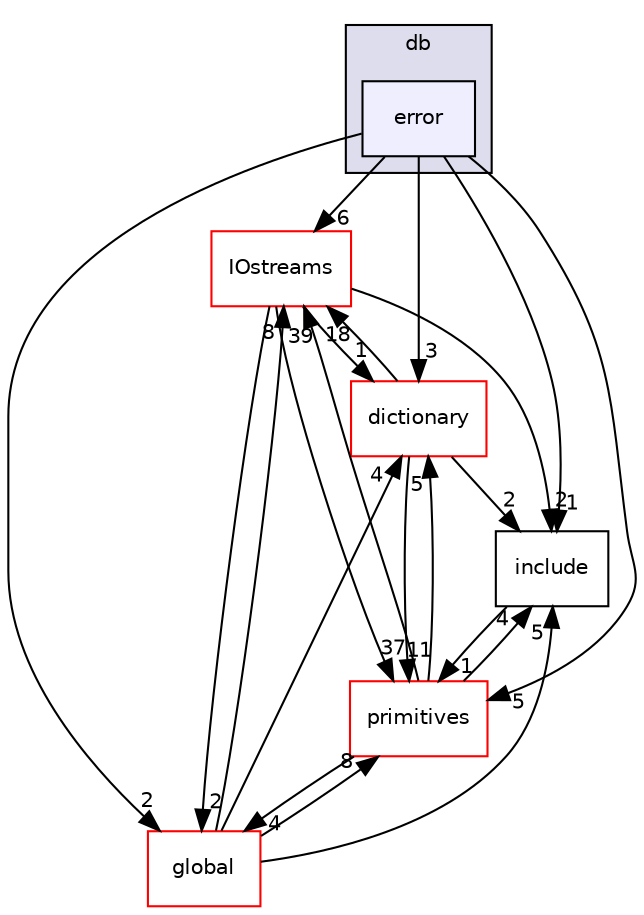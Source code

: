 digraph "src/OpenFOAM/db/error" {
  bgcolor=transparent;
  compound=true
  node [ fontsize="10", fontname="Helvetica"];
  edge [ labelfontsize="10", labelfontname="Helvetica"];
  subgraph clusterdir_63c634f7a7cfd679ac26c67fb30fc32f {
    graph [ bgcolor="#ddddee", pencolor="black", label="db" fontname="Helvetica", fontsize="10", URL="dir_63c634f7a7cfd679ac26c67fb30fc32f.html"]
  dir_5b778b533e0642b15b61ea7e4b236f8c [shape=box, label="error", style="filled", fillcolor="#eeeeff", pencolor="black", URL="dir_5b778b533e0642b15b61ea7e4b236f8c.html"];
  }
  dir_466e4f5b4cc1582939ab4ceba36098d8 [shape=box label="IOstreams" color="red" URL="dir_466e4f5b4cc1582939ab4ceba36098d8.html"];
  dir_43e4f3d5f4ba74ef6e29186317ac2bae [shape=box label="dictionary" color="red" URL="dir_43e4f3d5f4ba74ef6e29186317ac2bae.html"];
  dir_8583492183f4d27c76555f8f333dd07b [shape=box label="global" color="red" URL="dir_8583492183f4d27c76555f8f333dd07b.html"];
  dir_3e50f45338116b169052b428016851aa [shape=box label="primitives" color="red" URL="dir_3e50f45338116b169052b428016851aa.html"];
  dir_e954e9f5966bc1c681a414ec8bd0ee15 [shape=box label="include" URL="dir_e954e9f5966bc1c681a414ec8bd0ee15.html"];
  dir_466e4f5b4cc1582939ab4ceba36098d8->dir_43e4f3d5f4ba74ef6e29186317ac2bae [headlabel="1", labeldistance=1.5 headhref="dir_001967_001932.html"];
  dir_466e4f5b4cc1582939ab4ceba36098d8->dir_8583492183f4d27c76555f8f333dd07b [headlabel="2", labeldistance=1.5 headhref="dir_001967_002074.html"];
  dir_466e4f5b4cc1582939ab4ceba36098d8->dir_3e50f45338116b169052b428016851aa [headlabel="37", labeldistance=1.5 headhref="dir_001967_002298.html"];
  dir_466e4f5b4cc1582939ab4ceba36098d8->dir_e954e9f5966bc1c681a414ec8bd0ee15 [headlabel="2", labeldistance=1.5 headhref="dir_001967_002095.html"];
  dir_43e4f3d5f4ba74ef6e29186317ac2bae->dir_466e4f5b4cc1582939ab4ceba36098d8 [headlabel="18", labeldistance=1.5 headhref="dir_001932_001967.html"];
  dir_43e4f3d5f4ba74ef6e29186317ac2bae->dir_3e50f45338116b169052b428016851aa [headlabel="11", labeldistance=1.5 headhref="dir_001932_002298.html"];
  dir_43e4f3d5f4ba74ef6e29186317ac2bae->dir_e954e9f5966bc1c681a414ec8bd0ee15 [headlabel="2", labeldistance=1.5 headhref="dir_001932_002095.html"];
  dir_8583492183f4d27c76555f8f333dd07b->dir_466e4f5b4cc1582939ab4ceba36098d8 [headlabel="8", labeldistance=1.5 headhref="dir_002074_001967.html"];
  dir_8583492183f4d27c76555f8f333dd07b->dir_43e4f3d5f4ba74ef6e29186317ac2bae [headlabel="4", labeldistance=1.5 headhref="dir_002074_001932.html"];
  dir_8583492183f4d27c76555f8f333dd07b->dir_3e50f45338116b169052b428016851aa [headlabel="8", labeldistance=1.5 headhref="dir_002074_002298.html"];
  dir_8583492183f4d27c76555f8f333dd07b->dir_e954e9f5966bc1c681a414ec8bd0ee15 [headlabel="5", labeldistance=1.5 headhref="dir_002074_002095.html"];
  dir_3e50f45338116b169052b428016851aa->dir_466e4f5b4cc1582939ab4ceba36098d8 [headlabel="39", labeldistance=1.5 headhref="dir_002298_001967.html"];
  dir_3e50f45338116b169052b428016851aa->dir_43e4f3d5f4ba74ef6e29186317ac2bae [headlabel="5", labeldistance=1.5 headhref="dir_002298_001932.html"];
  dir_3e50f45338116b169052b428016851aa->dir_8583492183f4d27c76555f8f333dd07b [headlabel="4", labeldistance=1.5 headhref="dir_002298_002074.html"];
  dir_3e50f45338116b169052b428016851aa->dir_e954e9f5966bc1c681a414ec8bd0ee15 [headlabel="4", labeldistance=1.5 headhref="dir_002298_002095.html"];
  dir_e954e9f5966bc1c681a414ec8bd0ee15->dir_3e50f45338116b169052b428016851aa [headlabel="1", labeldistance=1.5 headhref="dir_002095_002298.html"];
  dir_5b778b533e0642b15b61ea7e4b236f8c->dir_466e4f5b4cc1582939ab4ceba36098d8 [headlabel="6", labeldistance=1.5 headhref="dir_001949_001967.html"];
  dir_5b778b533e0642b15b61ea7e4b236f8c->dir_43e4f3d5f4ba74ef6e29186317ac2bae [headlabel="3", labeldistance=1.5 headhref="dir_001949_001932.html"];
  dir_5b778b533e0642b15b61ea7e4b236f8c->dir_8583492183f4d27c76555f8f333dd07b [headlabel="2", labeldistance=1.5 headhref="dir_001949_002074.html"];
  dir_5b778b533e0642b15b61ea7e4b236f8c->dir_3e50f45338116b169052b428016851aa [headlabel="5", labeldistance=1.5 headhref="dir_001949_002298.html"];
  dir_5b778b533e0642b15b61ea7e4b236f8c->dir_e954e9f5966bc1c681a414ec8bd0ee15 [headlabel="1", labeldistance=1.5 headhref="dir_001949_002095.html"];
}
